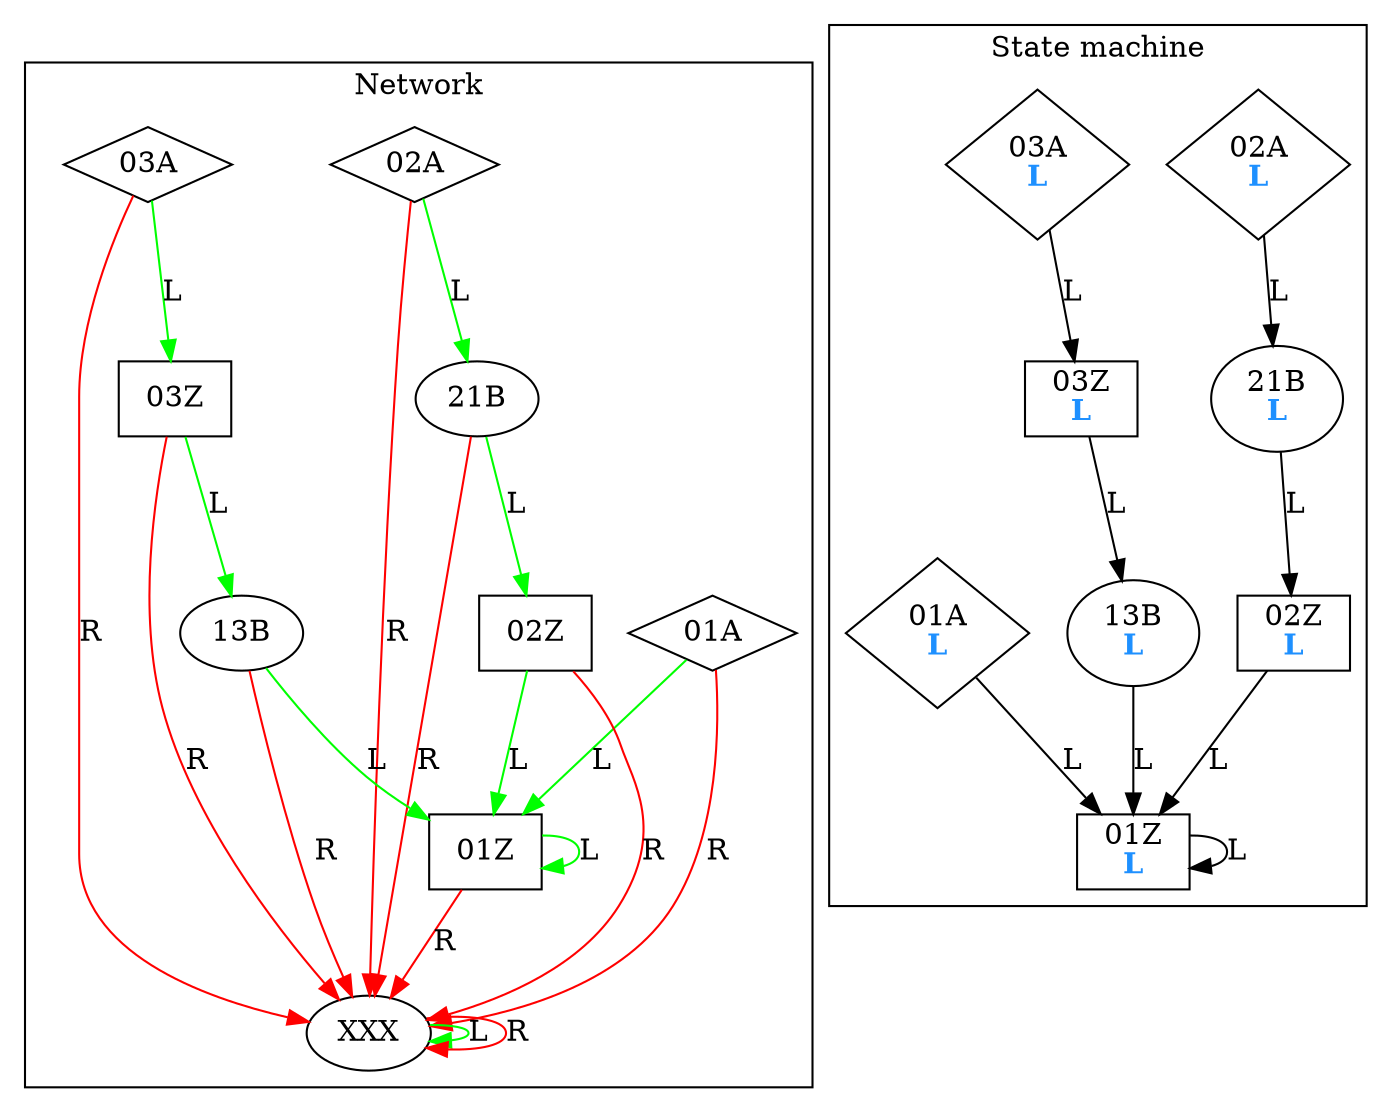 digraph G {
	subgraph cluster {
	label = "Network"
	color=black
		_01A [label="01A",shape=diamond]
		_01A -> _01Z [color=green,label=L]
		_01A -> _XXX [color=red,label=R]
		_02A [label="02A",shape=diamond]
		_02A -> _21B [color=green,label=L]
		_02A -> _XXX [color=red,label=R]
		_03A [label="03A",shape=diamond]
		_03A -> _03Z [color=green,label=L]
		_03A -> _XXX [color=red,label=R]
		_21B [label="21B",shape=ellipse]
		_21B -> _02Z [color=green,label=L]
		_21B -> _XXX [color=red,label=R]
		_13B [label="13B",shape=ellipse]
		_13B -> _01Z [color=green,label=L]
		_13B -> _XXX [color=red,label=R]
		_01Z [label="01Z",shape=rect]
		_01Z -> _01Z [color=green,label=L]
		_01Z -> _XXX [color=red,label=R]
		_02Z [label="02Z",shape=rect]
		_02Z -> _01Z [color=green,label=L]
		_02Z -> _XXX [color=red,label=R]
		_03Z [label="03Z",shape=rect]
		_03Z -> _13B [color=green,label=L]
		_03Z -> _XXX [color=red,label=R]
		_XXX [label="XXX",shape=ellipse]
		_XXX -> _XXX [color=green,label=L]
		_XXX -> _XXX [color=red,label=R]
	}

	subgraph cluster_states {
		label = "State machine"
		color = black
		_walk_01A_0 [shape=diamond,label=<01A<br/><font color="dodgerblue"><b>L</b></font>>]
		_walk_01A_0 -> _walk_01Z_0 [label=L]
		_walk_01Z_0 [shape=rect,label=<01Z<br/><font color="dodgerblue"><b>L</b></font>>]
		_walk_01Z_0 -> _walk_01Z_0 [label=L]
		_walk_02A_0 [shape=diamond,label=<02A<br/><font color="dodgerblue"><b>L</b></font>>]
		_walk_02A_0 -> _walk_21B_0 [label=L]
		_walk_21B_0 [shape=ellipse,label=<21B<br/><font color="dodgerblue"><b>L</b></font>>]
		_walk_21B_0 -> _walk_02Z_0 [label=L]
		_walk_02Z_0 [shape=rect,label=<02Z<br/><font color="dodgerblue"><b>L</b></font>>]
		_walk_02Z_0 -> _walk_01Z_0 [label=L]
		_walk_03A_0 [shape=diamond,label=<03A<br/><font color="dodgerblue"><b>L</b></font>>]
		_walk_03A_0 -> _walk_03Z_0 [label=L]
		_walk_03Z_0 [shape=rect,label=<03Z<br/><font color="dodgerblue"><b>L</b></font>>]
		_walk_03Z_0 -> _walk_13B_0 [label=L]
		_walk_13B_0 [shape=ellipse,label=<13B<br/><font color="dodgerblue"><b>L</b></font>>]
		_walk_13B_0 -> _walk_01Z_0 [label=L]
	}
}
